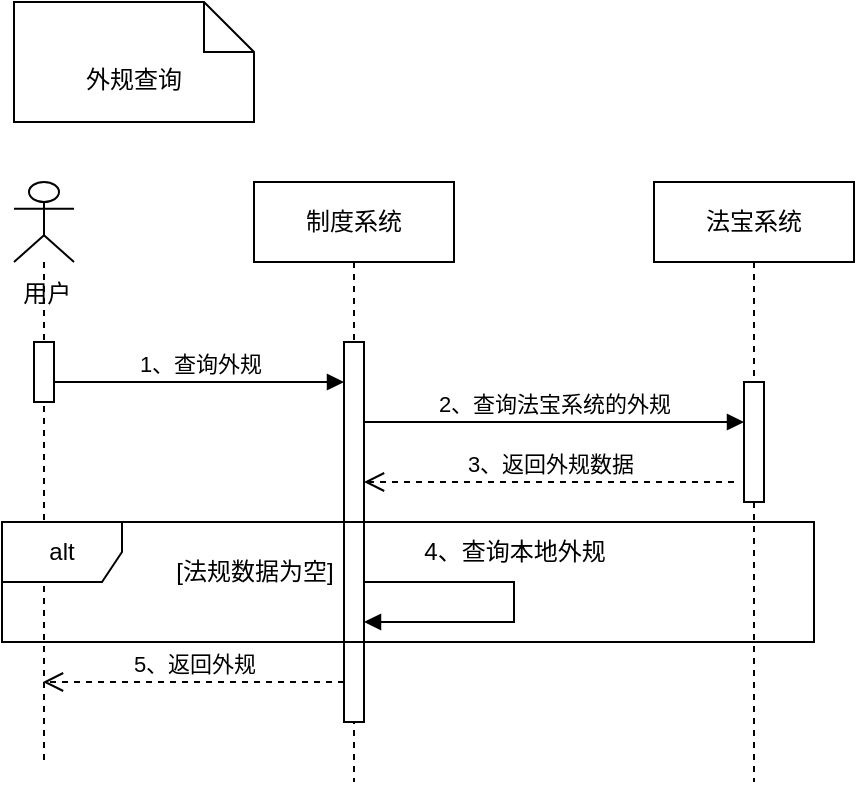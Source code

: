 <mxfile version="24.7.1" type="github">
  <diagram name="第 1 页" id="WT7cbhX90VUeHVNkJZbu">
    <mxGraphModel dx="1166" dy="746" grid="1" gridSize="10" guides="1" tooltips="1" connect="1" arrows="1" fold="1" page="1" pageScale="1" pageWidth="827" pageHeight="1169" math="0" shadow="0">
      <root>
        <mxCell id="0" />
        <mxCell id="1" parent="0" />
        <mxCell id="azgVvd0FIIUqXi__6wGc-1" value="外规查询" style="shape=note2;boundedLbl=1;whiteSpace=wrap;html=1;size=25;verticalAlign=top;align=center;" vertex="1" parent="1">
          <mxGeometry x="186" y="40" width="120" height="60" as="geometry" />
        </mxCell>
        <mxCell id="azgVvd0FIIUqXi__6wGc-9" value="&amp;nbsp; &amp;nbsp; &amp;nbsp; &amp;nbsp; &amp;nbsp; &amp;nbsp; &amp;nbsp; &amp;nbsp; &amp;nbsp; &amp;nbsp; &amp;nbsp; &amp;nbsp; &amp;nbsp; &amp;nbsp; &amp;nbsp; &amp;nbsp; &amp;nbsp; &amp;nbsp; &amp;nbsp; &amp;nbsp;用户" style="shape=umlLifeline;perimeter=lifelinePerimeter;whiteSpace=wrap;html=1;container=1;dropTarget=0;collapsible=0;recursiveResize=0;outlineConnect=0;portConstraint=eastwest;newEdgeStyle={&quot;curved&quot;:0,&quot;rounded&quot;:0};participant=umlActor;" vertex="1" parent="1">
          <mxGeometry x="186" y="130" width="30" height="290" as="geometry" />
        </mxCell>
        <mxCell id="azgVvd0FIIUqXi__6wGc-12" value="" style="html=1;points=[[0,0,0,0,5],[0,1,0,0,-5],[1,0,0,0,5],[1,1,0,0,-5]];perimeter=orthogonalPerimeter;outlineConnect=0;targetShapes=umlLifeline;portConstraint=eastwest;newEdgeStyle={&quot;curved&quot;:0,&quot;rounded&quot;:0};" vertex="1" parent="azgVvd0FIIUqXi__6wGc-9">
          <mxGeometry x="10" y="80" width="10" height="30" as="geometry" />
        </mxCell>
        <mxCell id="azgVvd0FIIUqXi__6wGc-10" value="制度系统" style="shape=umlLifeline;perimeter=lifelinePerimeter;whiteSpace=wrap;html=1;container=1;dropTarget=0;collapsible=0;recursiveResize=0;outlineConnect=0;portConstraint=eastwest;newEdgeStyle={&quot;curved&quot;:0,&quot;rounded&quot;:0};" vertex="1" parent="1">
          <mxGeometry x="306" y="130" width="100" height="300" as="geometry" />
        </mxCell>
        <mxCell id="azgVvd0FIIUqXi__6wGc-14" value="" style="html=1;points=[[0,0,0,0,5],[0,1,0,0,-5],[1,0,0,0,5],[1,1,0,0,-5]];perimeter=orthogonalPerimeter;outlineConnect=0;targetShapes=umlLifeline;portConstraint=eastwest;newEdgeStyle={&quot;curved&quot;:0,&quot;rounded&quot;:0};" vertex="1" parent="azgVvd0FIIUqXi__6wGc-10">
          <mxGeometry x="45" y="80" width="10" height="190" as="geometry" />
        </mxCell>
        <mxCell id="azgVvd0FIIUqXi__6wGc-11" value="法宝系统" style="shape=umlLifeline;perimeter=lifelinePerimeter;whiteSpace=wrap;html=1;container=1;dropTarget=0;collapsible=0;recursiveResize=0;outlineConnect=0;portConstraint=eastwest;newEdgeStyle={&quot;curved&quot;:0,&quot;rounded&quot;:0};" vertex="1" parent="1">
          <mxGeometry x="506" y="130" width="100" height="300" as="geometry" />
        </mxCell>
        <mxCell id="azgVvd0FIIUqXi__6wGc-15" value="" style="html=1;points=[[0,0,0,0,5],[0,1,0,0,-5],[1,0,0,0,5],[1,1,0,0,-5]];perimeter=orthogonalPerimeter;outlineConnect=0;targetShapes=umlLifeline;portConstraint=eastwest;newEdgeStyle={&quot;curved&quot;:0,&quot;rounded&quot;:0};" vertex="1" parent="azgVvd0FIIUqXi__6wGc-11">
          <mxGeometry x="45" y="100" width="10" height="60" as="geometry" />
        </mxCell>
        <mxCell id="azgVvd0FIIUqXi__6wGc-13" value="1、查询外规" style="html=1;verticalAlign=bottom;endArrow=block;curved=0;rounded=0;exitX=1;exitY=0.125;exitDx=0;exitDy=0;exitPerimeter=0;" edge="1" parent="1">
          <mxGeometry width="80" relative="1" as="geometry">
            <mxPoint x="206" y="230" as="sourcePoint" />
            <mxPoint x="351" y="230" as="targetPoint" />
          </mxGeometry>
        </mxCell>
        <mxCell id="azgVvd0FIIUqXi__6wGc-18" value="2、查询法宝系统的外规" style="html=1;verticalAlign=bottom;endArrow=block;curved=0;rounded=0;" edge="1" parent="1">
          <mxGeometry width="80" relative="1" as="geometry">
            <mxPoint x="361" y="250" as="sourcePoint" />
            <mxPoint x="551" y="250" as="targetPoint" />
          </mxGeometry>
        </mxCell>
        <mxCell id="azgVvd0FIIUqXi__6wGc-19" value="3、返回外规数据" style="html=1;verticalAlign=bottom;endArrow=open;dashed=1;endSize=8;curved=0;rounded=0;" edge="1" parent="1" target="azgVvd0FIIUqXi__6wGc-14">
          <mxGeometry relative="1" as="geometry">
            <mxPoint x="546" y="280" as="sourcePoint" />
            <mxPoint x="466" y="280" as="targetPoint" />
          </mxGeometry>
        </mxCell>
        <mxCell id="azgVvd0FIIUqXi__6wGc-22" value="alt" style="shape=umlFrame;whiteSpace=wrap;html=1;pointerEvents=0;" vertex="1" parent="1">
          <mxGeometry x="180" y="300" width="406" height="60" as="geometry" />
        </mxCell>
        <mxCell id="azgVvd0FIIUqXi__6wGc-24" value="4、查询本地外规" style="text;html=1;align=center;verticalAlign=middle;resizable=0;points=[];autosize=1;strokeColor=none;fillColor=none;" vertex="1" parent="1">
          <mxGeometry x="381" y="300" width="110" height="30" as="geometry" />
        </mxCell>
        <mxCell id="azgVvd0FIIUqXi__6wGc-23" value="" style="html=1;verticalAlign=bottom;endArrow=block;curved=0;rounded=0;" edge="1" parent="1">
          <mxGeometry width="80" relative="1" as="geometry">
            <mxPoint x="361" y="330" as="sourcePoint" />
            <mxPoint x="361" y="350" as="targetPoint" />
            <Array as="points">
              <mxPoint x="436" y="330" />
              <mxPoint x="436" y="350" />
            </Array>
          </mxGeometry>
        </mxCell>
        <mxCell id="azgVvd0FIIUqXi__6wGc-25" value="[法规数据为空]" style="text;html=1;align=center;verticalAlign=middle;resizable=0;points=[];autosize=1;strokeColor=none;fillColor=none;" vertex="1" parent="1">
          <mxGeometry x="256" y="310" width="100" height="30" as="geometry" />
        </mxCell>
        <mxCell id="azgVvd0FIIUqXi__6wGc-26" value="5、返回外规" style="html=1;verticalAlign=bottom;endArrow=open;dashed=1;endSize=8;curved=0;rounded=0;" edge="1" parent="1">
          <mxGeometry relative="1" as="geometry">
            <mxPoint x="351" y="380" as="sourcePoint" />
            <mxPoint x="200.5" y="380" as="targetPoint" />
          </mxGeometry>
        </mxCell>
      </root>
    </mxGraphModel>
  </diagram>
</mxfile>
